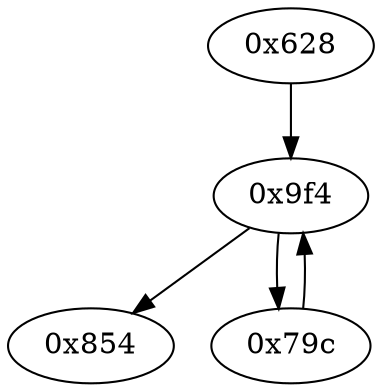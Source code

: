 strict digraph "" {
	graph ["edge"="{}",
		file="/Users/mark/Documents/deobfus-2019-ccs/ALL-CFG/simple-hash-functions/bkdrhash/1576_recovered.dot",
		"graph"="{u'file': u'/Users/mark/Documents/deobfus-2019-ccs/ALL-CFG/simple-hash-functions/bkdrhash/1576_recovered.dot'}",
		"node"="{u'opcode': u''}"
	];
	"0x854"	 [opcode="[u'ldr', u'mov', u'ldr', u'ldr', u'add', u'sub', u'sub', u'mul', u'ldr', u'mvn', u'orr', u'cmn', u'ldr', u'mov', u'cmp', u'mov', \
u'mov', u'mov', u'cmn', u'mov', u'mov', u'teq', u'mov', u'b']"];
	"0x628"	 [opcode="[u'push', u'add', u'sub', u'str', u'mov', u'str', u'mvn', u'str', u'mov', u'ldr', u'ldr', u'ldr', u'ldr', u'ldr', u'ldr', u'ldr', \
u'str', u'str', u'b']"];
	"0x9f4"	 [opcode="[u'ldr', u'mov', u'str', u'ldr', u'str', u'ldr', u'str', u'ldr', u'ldr', u'ldr', u'rsb', u'mvn', u'mul', u'mvn', u'mvn', u'ldr', \
u'orr', u'cmn', u'mov', u'cmp', u'mov', u'mov', u'mov', u'cmn', u'mov', u'mov', u'teq', u'mov', u'b']"];
	"0x628" -> "0x9f4";
	"0x79c"	 [opcode="[u'ldr', u'mov', u'ldr', u'rsb', u'mvn', u'mul', u'ldr', u'eor', u'and', u'mov', u'ldr', u'cmp', u'mov', u'cmp', u'mov', u'mov', \
u'cmp', u'mov', u'mov', u'teq', u'mov', u'b']"];
	"0x79c" -> "0x9f4";
	"0x9f4" -> "0x854";
	"0x9f4" -> "0x79c";
}
